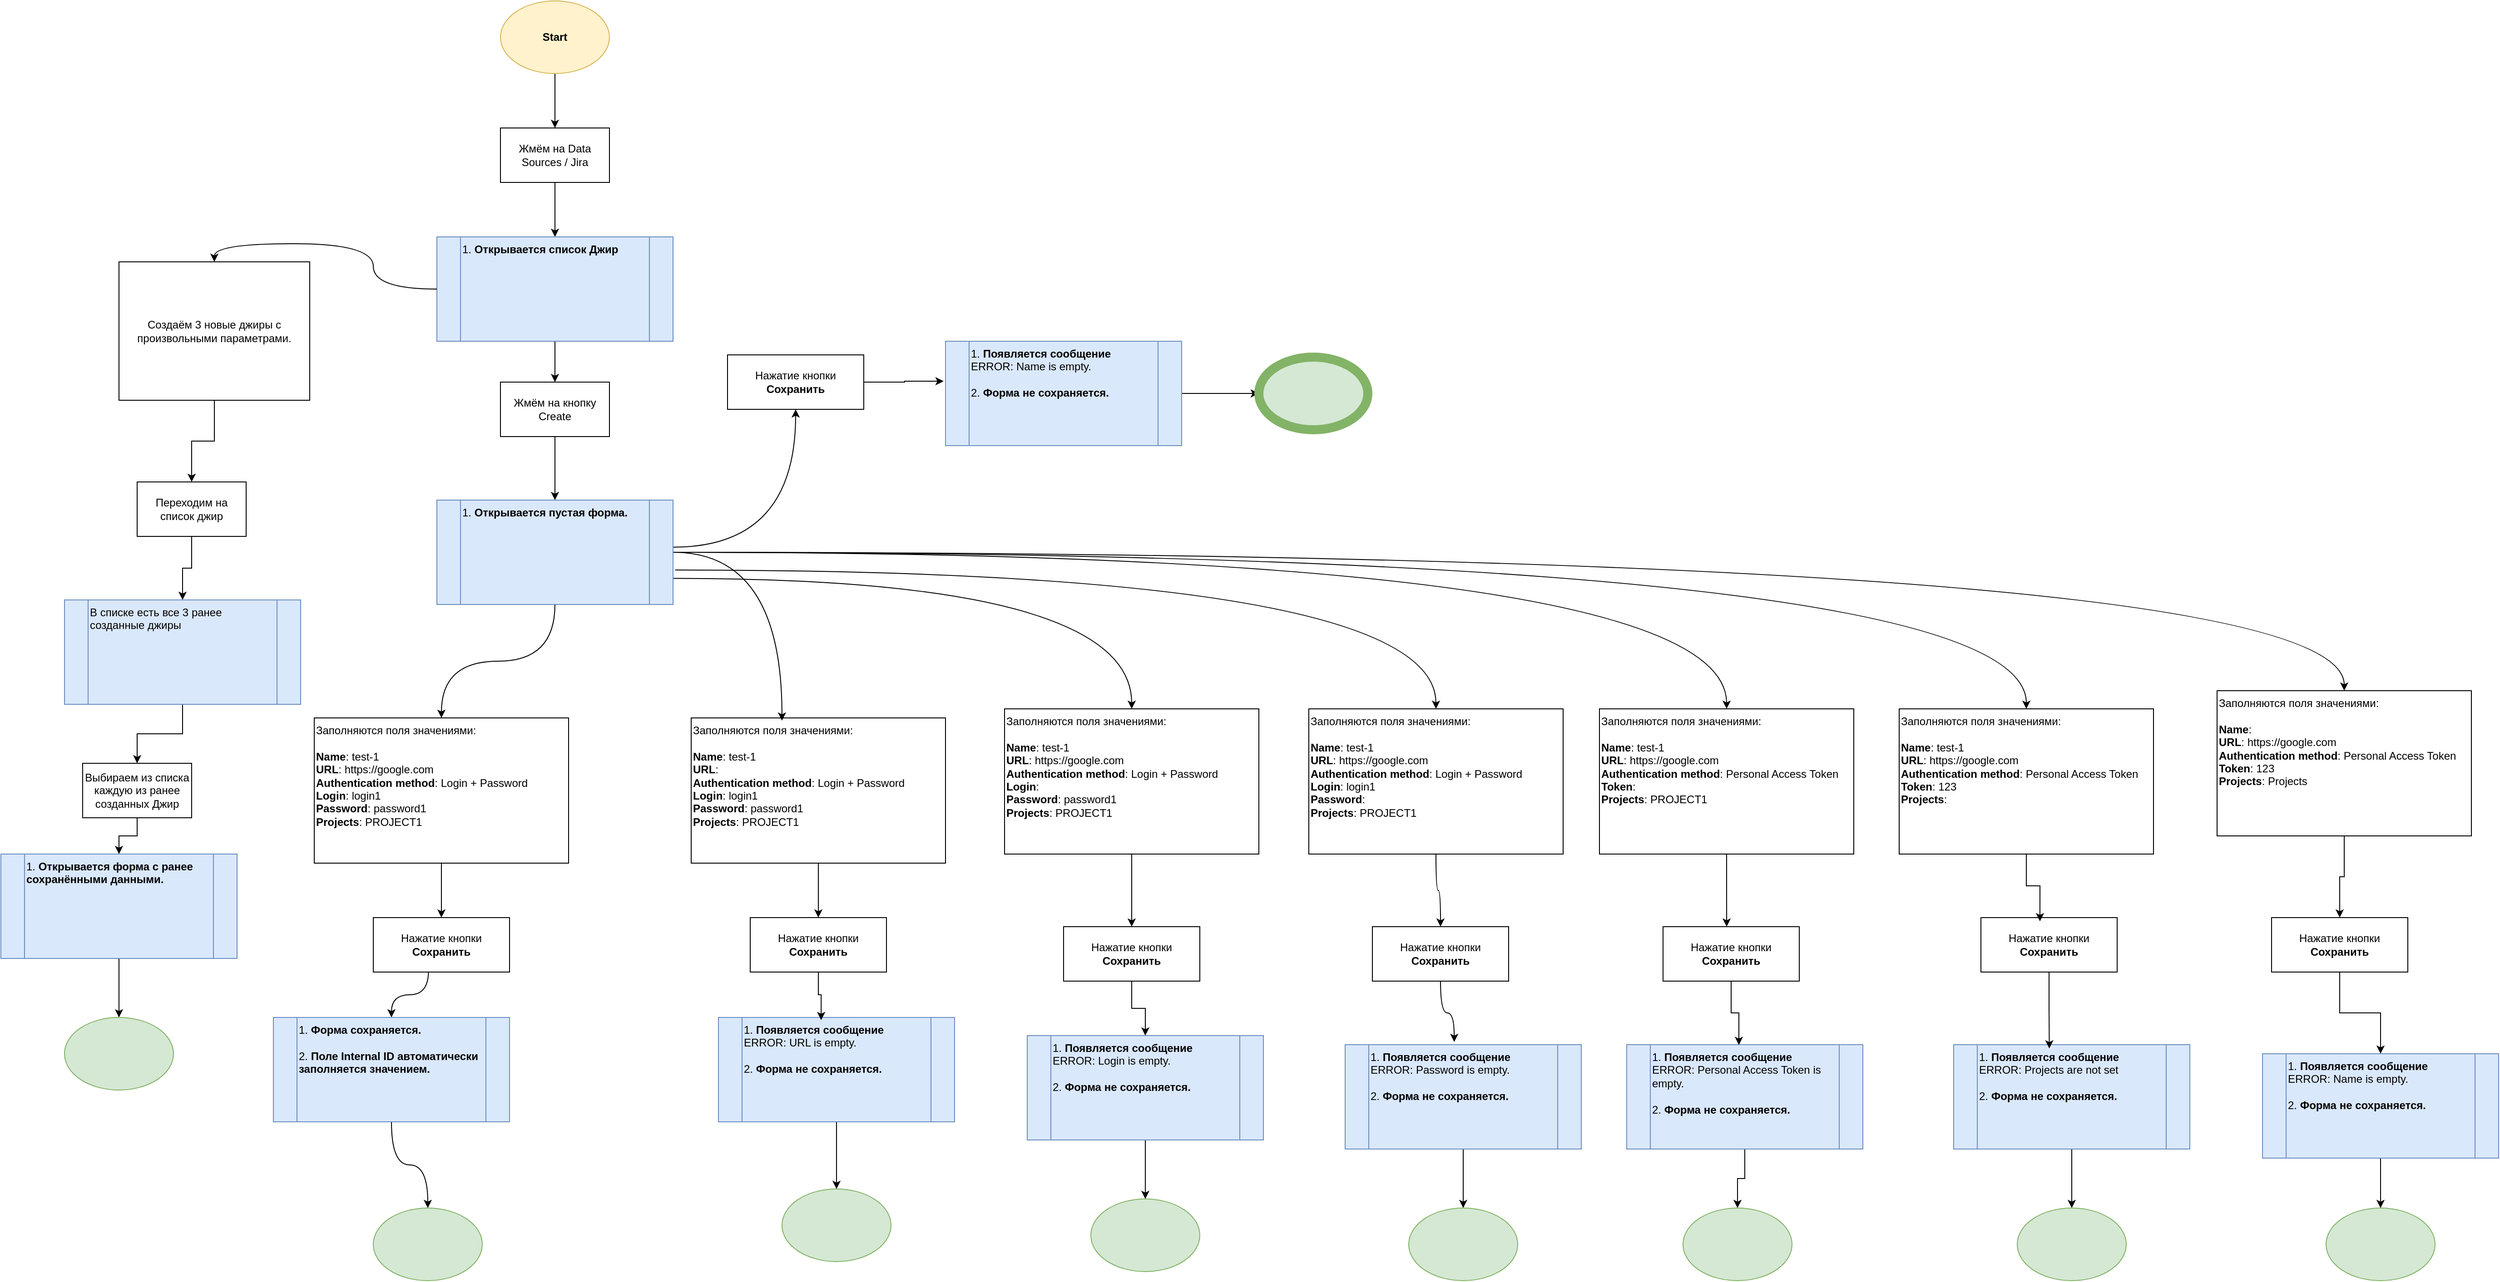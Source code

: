 <mxfile version="26.0.6">
  <diagram name="JIRA" id="Cm0MP-e87rY4Y2zoetWl">
    <mxGraphModel dx="2532" dy="2118" grid="1" gridSize="10" guides="1" tooltips="1" connect="1" arrows="1" fold="1" page="1" pageScale="1" pageWidth="827" pageHeight="1169" math="0" shadow="0">
      <root>
        <mxCell id="0" />
        <mxCell id="1" parent="0" />
        <mxCell id="2foq3zUWt_Xz09FHihWp-3" style="edgeStyle=orthogonalEdgeStyle;rounded=0;orthogonalLoop=1;jettySize=auto;html=1;exitX=0.5;exitY=1;exitDx=0;exitDy=0;entryX=0.5;entryY=0;entryDx=0;entryDy=0;curved=1;" edge="1" parent="1" source="2foq3zUWt_Xz09FHihWp-13" target="2foq3zUWt_Xz09FHihWp-74">
          <mxGeometry relative="1" as="geometry" />
        </mxCell>
        <mxCell id="2foq3zUWt_Xz09FHihWp-65" style="edgeStyle=orthogonalEdgeStyle;rounded=0;orthogonalLoop=1;jettySize=auto;html=1;entryX=0.5;entryY=0;entryDx=0;entryDy=0;curved=1;" edge="1" parent="1" source="2foq3zUWt_Xz09FHihWp-1" target="2foq3zUWt_Xz09FHihWp-64">
          <mxGeometry relative="1" as="geometry" />
        </mxCell>
        <mxCell id="2foq3zUWt_Xz09FHihWp-1" value="Жмём на Data Sources / Jira" style="rounded=0;whiteSpace=wrap;html=1;" vertex="1" parent="1">
          <mxGeometry x="100" width="120" height="60" as="geometry" />
        </mxCell>
        <mxCell id="2foq3zUWt_Xz09FHihWp-5" style="edgeStyle=orthogonalEdgeStyle;rounded=0;orthogonalLoop=1;jettySize=auto;html=1;curved=1;exitX=1;exitY=0.451;exitDx=0;exitDy=0;exitPerimeter=0;" edge="1" parent="1" source="2foq3zUWt_Xz09FHihWp-74" target="2foq3zUWt_Xz09FHihWp-4">
          <mxGeometry relative="1" as="geometry">
            <mxPoint x="235" y="460.043" as="sourcePoint" />
          </mxGeometry>
        </mxCell>
        <mxCell id="2foq3zUWt_Xz09FHihWp-18" style="edgeStyle=orthogonalEdgeStyle;rounded=0;orthogonalLoop=1;jettySize=auto;html=1;entryX=0.5;entryY=0;entryDx=0;entryDy=0;elbow=vertical;curved=1;" edge="1" parent="1" source="2foq3zUWt_Xz09FHihWp-74" target="2foq3zUWt_Xz09FHihWp-17">
          <mxGeometry relative="1" as="geometry">
            <mxPoint x="122.5" y="490" as="sourcePoint" />
          </mxGeometry>
        </mxCell>
        <mxCell id="2foq3zUWt_Xz09FHihWp-47" style="edgeStyle=orthogonalEdgeStyle;rounded=0;orthogonalLoop=1;jettySize=auto;html=1;curved=1;exitX=1;exitY=0.75;exitDx=0;exitDy=0;" edge="1" parent="1" source="2foq3zUWt_Xz09FHihWp-74" target="2foq3zUWt_Xz09FHihWp-40">
          <mxGeometry relative="1" as="geometry">
            <mxPoint x="235" y="460.043" as="sourcePoint" />
          </mxGeometry>
        </mxCell>
        <mxCell id="2foq3zUWt_Xz09FHihWp-55" style="edgeStyle=orthogonalEdgeStyle;rounded=0;orthogonalLoop=1;jettySize=auto;html=1;curved=1;exitX=1.009;exitY=0.67;exitDx=0;exitDy=0;exitPerimeter=0;" edge="1" parent="1" source="2foq3zUWt_Xz09FHihWp-74" target="2foq3zUWt_Xz09FHihWp-48">
          <mxGeometry relative="1" as="geometry">
            <mxPoint x="235" y="460.043" as="sourcePoint" />
          </mxGeometry>
        </mxCell>
        <mxCell id="2foq3zUWt_Xz09FHihWp-63" style="edgeStyle=orthogonalEdgeStyle;rounded=0;orthogonalLoop=1;jettySize=auto;html=1;entryX=0.5;entryY=0;entryDx=0;entryDy=0;curved=1;" edge="1" parent="1" source="2foq3zUWt_Xz09FHihWp-74" target="2foq3zUWt_Xz09FHihWp-56">
          <mxGeometry relative="1" as="geometry">
            <mxPoint x="235" y="460.043" as="sourcePoint" />
          </mxGeometry>
        </mxCell>
        <mxCell id="2foq3zUWt_Xz09FHihWp-7" style="edgeStyle=orthogonalEdgeStyle;rounded=0;orthogonalLoop=1;jettySize=auto;html=1;entryX=-0.008;entryY=0.383;entryDx=0;entryDy=0;entryPerimeter=0;" edge="1" parent="1" source="2foq3zUWt_Xz09FHihWp-4" target="2foq3zUWt_Xz09FHihWp-25">
          <mxGeometry relative="1" as="geometry">
            <mxPoint x="170" y="370" as="targetPoint" />
          </mxGeometry>
        </mxCell>
        <mxCell id="2foq3zUWt_Xz09FHihWp-4" value="Нажатие кнопки &lt;b&gt;Сохранить&lt;/b&gt;" style="rounded=0;whiteSpace=wrap;html=1;" vertex="1" parent="1">
          <mxGeometry x="350" y="250" width="150" height="60" as="geometry" />
        </mxCell>
        <mxCell id="2foq3zUWt_Xz09FHihWp-24" style="edgeStyle=orthogonalEdgeStyle;rounded=0;orthogonalLoop=1;jettySize=auto;html=1;exitX=1;exitY=0.5;exitDx=0;exitDy=0;" edge="1" parent="1" source="2foq3zUWt_Xz09FHihWp-25" target="2foq3zUWt_Xz09FHihWp-23">
          <mxGeometry relative="1" as="geometry" />
        </mxCell>
        <mxCell id="2foq3zUWt_Xz09FHihWp-13" value="Жмём на кнопку Create" style="whiteSpace=wrap;html=1;rounded=0;" vertex="1" parent="1">
          <mxGeometry x="100" y="280" width="120" height="60" as="geometry" />
        </mxCell>
        <mxCell id="2foq3zUWt_Xz09FHihWp-20" style="edgeStyle=orthogonalEdgeStyle;rounded=0;orthogonalLoop=1;jettySize=auto;html=1;curved=1;" edge="1" parent="1" source="2foq3zUWt_Xz09FHihWp-17" target="2foq3zUWt_Xz09FHihWp-19">
          <mxGeometry relative="1" as="geometry" />
        </mxCell>
        <mxCell id="2foq3zUWt_Xz09FHihWp-17" value="Заполняются поля значениями:&lt;div&gt;&lt;br&gt;&lt;/div&gt;&lt;div&gt;&lt;b&gt;Name&lt;/b&gt;: test-1&lt;/div&gt;&lt;div&gt;&lt;b&gt;URL&lt;/b&gt;: https://google.com&lt;/div&gt;&lt;div&gt;&lt;b&gt;Authentication method&lt;/b&gt;: Login + Password&lt;/div&gt;&lt;div&gt;&lt;b&gt;Login&lt;/b&gt;: login1&lt;br&gt;&lt;b&gt;Password&lt;/b&gt;: password1&lt;/div&gt;&lt;div&gt;&lt;b&gt;Projects&lt;/b&gt;: PROJECT1&lt;br&gt;&lt;br&gt;&lt;/div&gt;" style="rounded=0;whiteSpace=wrap;html=1;align=left;verticalAlign=top;" vertex="1" parent="1">
          <mxGeometry x="-105" y="650" width="280" height="160" as="geometry" />
        </mxCell>
        <mxCell id="2foq3zUWt_Xz09FHihWp-22" style="edgeStyle=orthogonalEdgeStyle;rounded=0;orthogonalLoop=1;jettySize=auto;html=1;entryX=0.5;entryY=0;entryDx=0;entryDy=0;exitX=0.405;exitY=0.973;exitDx=0;exitDy=0;exitPerimeter=0;curved=1;" edge="1" parent="1" source="2foq3zUWt_Xz09FHihWp-19" target="2foq3zUWt_Xz09FHihWp-26">
          <mxGeometry relative="1" as="geometry">
            <mxPoint x="160.1" y="870" as="targetPoint" />
          </mxGeometry>
        </mxCell>
        <mxCell id="2foq3zUWt_Xz09FHihWp-19" value="Нажатие кнопки &lt;b&gt;Сохранить&lt;/b&gt;" style="rounded=0;whiteSpace=wrap;html=1;" vertex="1" parent="1">
          <mxGeometry x="-40" y="870" width="150" height="60" as="geometry" />
        </mxCell>
        <mxCell id="2foq3zUWt_Xz09FHihWp-23" value="" style="ellipse;whiteSpace=wrap;html=1;fillColor=#d5e8d4;strokeColor=#82b366;strokeWidth=10;" vertex="1" parent="1">
          <mxGeometry x="935" y="252.5" width="120" height="80" as="geometry" />
        </mxCell>
        <mxCell id="2foq3zUWt_Xz09FHihWp-25" value="1. &lt;b&gt;Появляется сообщение&lt;/b&gt;&lt;br&gt;&lt;div&gt;&lt;span style=&quot;box-sizing: inherit; margin: 0px;&quot;&gt;ERROR: Name is empty.&lt;br&gt;&lt;/span&gt;&lt;/div&gt;&lt;div&gt;&lt;span style=&quot;box-sizing: inherit; margin: 0px;&quot;&gt;&lt;b&gt;&lt;br&gt;&lt;/b&gt;&lt;/span&gt;&lt;/div&gt;&lt;div&gt;2. &lt;b&gt;Форма не сохраняется.&lt;/b&gt;&lt;/div&gt;" style="shape=process;whiteSpace=wrap;html=1;backgroundOutline=1;align=left;verticalAlign=top;fillColor=#dae8fc;strokeColor=#6c8ebf;" vertex="1" parent="1">
          <mxGeometry x="590" y="235" width="260" height="115" as="geometry" />
        </mxCell>
        <mxCell id="2foq3zUWt_Xz09FHihWp-28" style="edgeStyle=orthogonalEdgeStyle;rounded=0;orthogonalLoop=1;jettySize=auto;html=1;entryX=0.5;entryY=0;entryDx=0;entryDy=0;curved=1;" edge="1" parent="1" source="2foq3zUWt_Xz09FHihWp-26" target="2foq3zUWt_Xz09FHihWp-27">
          <mxGeometry relative="1" as="geometry" />
        </mxCell>
        <mxCell id="2foq3zUWt_Xz09FHihWp-26" value="1.&amp;nbsp;&lt;span style=&quot;text-align: center;&quot;&gt;&lt;b&gt;Форма сохраняется.&lt;/b&gt;&lt;/span&gt;&lt;br style=&quot;text-align: center;&quot;&gt;&lt;div&gt;&lt;br&gt;&lt;/div&gt;&lt;div&gt;2.&amp;nbsp;&lt;span style=&quot;text-align: center; background-color: transparent; color: light-dark(rgb(0, 0, 0), rgb(255, 255, 255));&quot;&gt;&lt;b&gt;Поле Internal ID автоматически заполняется значением.&lt;/b&gt;&lt;/span&gt;&lt;/div&gt;" style="shape=process;whiteSpace=wrap;html=1;backgroundOutline=1;align=left;verticalAlign=top;fillColor=#dae8fc;strokeColor=#6c8ebf;" vertex="1" parent="1">
          <mxGeometry x="-150" y="980" width="260" height="115" as="geometry" />
        </mxCell>
        <mxCell id="2foq3zUWt_Xz09FHihWp-27" value="" style="ellipse;whiteSpace=wrap;html=1;fillColor=#d5e8d4;strokeColor=#82b366;" vertex="1" parent="1">
          <mxGeometry x="-40" y="1190" width="120" height="80" as="geometry" />
        </mxCell>
        <mxCell id="2foq3zUWt_Xz09FHihWp-35" style="edgeStyle=orthogonalEdgeStyle;rounded=0;orthogonalLoop=1;jettySize=auto;html=1;" edge="1" parent="1" source="2foq3zUWt_Xz09FHihWp-29" target="2foq3zUWt_Xz09FHihWp-34">
          <mxGeometry relative="1" as="geometry" />
        </mxCell>
        <mxCell id="2foq3zUWt_Xz09FHihWp-29" value="Заполняются поля значениями:&lt;div&gt;&lt;br&gt;&lt;/div&gt;&lt;div&gt;&lt;b&gt;Name&lt;/b&gt;: test-1&lt;/div&gt;&lt;div&gt;&lt;b&gt;URL&lt;/b&gt;:&amp;nbsp;&lt;/div&gt;&lt;div&gt;&lt;b&gt;Authentication method&lt;/b&gt;: Login + Password&lt;/div&gt;&lt;div&gt;&lt;b&gt;Login&lt;/b&gt;: login1&lt;br&gt;&lt;b&gt;Password&lt;/b&gt;: password1&lt;/div&gt;&lt;div&gt;&lt;b&gt;Projects&lt;/b&gt;: PROJECT1&lt;br&gt;&lt;br&gt;&lt;/div&gt;" style="rounded=0;whiteSpace=wrap;html=1;align=left;verticalAlign=top;" vertex="1" parent="1">
          <mxGeometry x="310" y="650" width="280" height="160" as="geometry" />
        </mxCell>
        <mxCell id="2foq3zUWt_Xz09FHihWp-30" style="edgeStyle=orthogonalEdgeStyle;rounded=0;orthogonalLoop=1;jettySize=auto;html=1;entryX=0.357;entryY=0.019;entryDx=0;entryDy=0;entryPerimeter=0;elbow=vertical;curved=1;exitX=1;exitY=0.5;exitDx=0;exitDy=0;" edge="1" parent="1" source="2foq3zUWt_Xz09FHihWp-74" target="2foq3zUWt_Xz09FHihWp-29">
          <mxGeometry relative="1" as="geometry">
            <mxPoint x="235" y="460.043" as="sourcePoint" />
          </mxGeometry>
        </mxCell>
        <mxCell id="2foq3zUWt_Xz09FHihWp-32" style="edgeStyle=orthogonalEdgeStyle;rounded=0;orthogonalLoop=1;jettySize=auto;html=1;curved=1;" edge="1" parent="1" source="2foq3zUWt_Xz09FHihWp-31" target="2foq3zUWt_Xz09FHihWp-1">
          <mxGeometry relative="1" as="geometry" />
        </mxCell>
        <mxCell id="2foq3zUWt_Xz09FHihWp-31" value="&lt;b&gt;Start&lt;/b&gt;" style="ellipse;whiteSpace=wrap;html=1;fillColor=#fff2cc;strokeColor=#d6b656;" vertex="1" parent="1">
          <mxGeometry x="100" y="-140" width="120" height="80" as="geometry" />
        </mxCell>
        <mxCell id="2foq3zUWt_Xz09FHihWp-34" value="Нажатие кнопки &lt;b&gt;Сохранить&lt;/b&gt;" style="rounded=0;whiteSpace=wrap;html=1;" vertex="1" parent="1">
          <mxGeometry x="375" y="870" width="150" height="60" as="geometry" />
        </mxCell>
        <mxCell id="2foq3zUWt_Xz09FHihWp-39" style="edgeStyle=orthogonalEdgeStyle;rounded=0;orthogonalLoop=1;jettySize=auto;html=1;" edge="1" parent="1" source="2foq3zUWt_Xz09FHihWp-36" target="2foq3zUWt_Xz09FHihWp-38">
          <mxGeometry relative="1" as="geometry" />
        </mxCell>
        <mxCell id="2foq3zUWt_Xz09FHihWp-36" value="1. &lt;b&gt;Появляется сообщение&lt;/b&gt;&lt;br&gt;&lt;div&gt;&lt;span style=&quot;box-sizing: inherit; margin: 0px;&quot;&gt;ERROR: URL is empty.&lt;br&gt;&lt;/span&gt;&lt;/div&gt;&lt;div&gt;&lt;span style=&quot;box-sizing: inherit; margin: 0px;&quot;&gt;&lt;b&gt;&lt;br&gt;&lt;/b&gt;&lt;/span&gt;&lt;/div&gt;&lt;div&gt;2. &lt;b&gt;Форма не сохраняется.&lt;/b&gt;&lt;/div&gt;" style="shape=process;whiteSpace=wrap;html=1;backgroundOutline=1;align=left;verticalAlign=top;fillColor=#dae8fc;strokeColor=#6c8ebf;" vertex="1" parent="1">
          <mxGeometry x="340" y="980" width="260" height="115" as="geometry" />
        </mxCell>
        <mxCell id="2foq3zUWt_Xz09FHihWp-37" style="edgeStyle=orthogonalEdgeStyle;rounded=0;orthogonalLoop=1;jettySize=auto;html=1;entryX=0.435;entryY=0.026;entryDx=0;entryDy=0;entryPerimeter=0;" edge="1" parent="1" source="2foq3zUWt_Xz09FHihWp-34" target="2foq3zUWt_Xz09FHihWp-36">
          <mxGeometry relative="1" as="geometry" />
        </mxCell>
        <mxCell id="2foq3zUWt_Xz09FHihWp-38" value="" style="ellipse;whiteSpace=wrap;html=1;fillColor=#d5e8d4;strokeColor=#82b366;" vertex="1" parent="1">
          <mxGeometry x="410" y="1169" width="120" height="80" as="geometry" />
        </mxCell>
        <mxCell id="2foq3zUWt_Xz09FHihWp-42" style="edgeStyle=orthogonalEdgeStyle;rounded=0;orthogonalLoop=1;jettySize=auto;html=1;entryX=0.5;entryY=0;entryDx=0;entryDy=0;" edge="1" parent="1" source="2foq3zUWt_Xz09FHihWp-40" target="2foq3zUWt_Xz09FHihWp-41">
          <mxGeometry relative="1" as="geometry" />
        </mxCell>
        <mxCell id="2foq3zUWt_Xz09FHihWp-40" value="Заполняются поля значениями:&lt;div&gt;&lt;br&gt;&lt;/div&gt;&lt;div&gt;&lt;b&gt;Name&lt;/b&gt;: test-1&lt;/div&gt;&lt;div&gt;&lt;b&gt;URL&lt;/b&gt;: https://google.com&lt;/div&gt;&lt;div&gt;&lt;b&gt;Authentication method&lt;/b&gt;: Login + Password&lt;/div&gt;&lt;div&gt;&lt;b&gt;Login&lt;/b&gt;:&amp;nbsp;&lt;br&gt;&lt;b&gt;Password&lt;/b&gt;: password1&lt;/div&gt;&lt;div&gt;&lt;b&gt;Projects&lt;/b&gt;: PROJECT1&lt;br&gt;&lt;br&gt;&lt;/div&gt;" style="rounded=0;whiteSpace=wrap;html=1;align=left;verticalAlign=top;" vertex="1" parent="1">
          <mxGeometry x="655" y="640" width="280" height="160" as="geometry" />
        </mxCell>
        <mxCell id="2foq3zUWt_Xz09FHihWp-44" style="edgeStyle=orthogonalEdgeStyle;rounded=0;orthogonalLoop=1;jettySize=auto;html=1;" edge="1" parent="1" source="2foq3zUWt_Xz09FHihWp-41" target="2foq3zUWt_Xz09FHihWp-43">
          <mxGeometry relative="1" as="geometry" />
        </mxCell>
        <mxCell id="2foq3zUWt_Xz09FHihWp-41" value="Нажатие кнопки &lt;b&gt;Сохранить&lt;/b&gt;" style="rounded=0;whiteSpace=wrap;html=1;" vertex="1" parent="1">
          <mxGeometry x="720" y="880" width="150" height="60" as="geometry" />
        </mxCell>
        <mxCell id="2foq3zUWt_Xz09FHihWp-46" style="edgeStyle=orthogonalEdgeStyle;rounded=0;orthogonalLoop=1;jettySize=auto;html=1;" edge="1" parent="1" source="2foq3zUWt_Xz09FHihWp-43" target="2foq3zUWt_Xz09FHihWp-45">
          <mxGeometry relative="1" as="geometry" />
        </mxCell>
        <mxCell id="2foq3zUWt_Xz09FHihWp-43" value="1. &lt;b&gt;Появляется сообщение&lt;/b&gt;&lt;br&gt;&lt;div&gt;&lt;span style=&quot;box-sizing: inherit; margin: 0px;&quot;&gt;ERROR: Login is empty.&lt;br&gt;&lt;/span&gt;&lt;/div&gt;&lt;div&gt;&lt;span style=&quot;box-sizing: inherit; margin: 0px;&quot;&gt;&lt;b&gt;&lt;br&gt;&lt;/b&gt;&lt;/span&gt;&lt;/div&gt;&lt;div&gt;2. &lt;b&gt;Форма не сохраняется.&lt;/b&gt;&lt;/div&gt;" style="shape=process;whiteSpace=wrap;html=1;backgroundOutline=1;align=left;verticalAlign=top;fillColor=#dae8fc;strokeColor=#6c8ebf;" vertex="1" parent="1">
          <mxGeometry x="680" y="1000" width="260" height="115" as="geometry" />
        </mxCell>
        <mxCell id="2foq3zUWt_Xz09FHihWp-45" value="" style="ellipse;whiteSpace=wrap;html=1;fillColor=#d5e8d4;strokeColor=#82b366;" vertex="1" parent="1">
          <mxGeometry x="750" y="1180" width="120" height="80" as="geometry" />
        </mxCell>
        <mxCell id="2foq3zUWt_Xz09FHihWp-50" style="edgeStyle=orthogonalEdgeStyle;rounded=0;orthogonalLoop=1;jettySize=auto;html=1;entryX=0.5;entryY=0;entryDx=0;entryDy=0;curved=1;" edge="1" parent="1" source="2foq3zUWt_Xz09FHihWp-48" target="2foq3zUWt_Xz09FHihWp-49">
          <mxGeometry relative="1" as="geometry" />
        </mxCell>
        <mxCell id="2foq3zUWt_Xz09FHihWp-48" value="Заполняются поля значениями:&lt;div&gt;&lt;br&gt;&lt;/div&gt;&lt;div&gt;&lt;b&gt;Name&lt;/b&gt;: test-1&lt;/div&gt;&lt;div&gt;&lt;b&gt;URL&lt;/b&gt;: https://google.com&lt;/div&gt;&lt;div&gt;&lt;b&gt;Authentication method&lt;/b&gt;: Login + Password&lt;/div&gt;&lt;div&gt;&lt;b&gt;Login&lt;/b&gt;: login1&lt;br&gt;&lt;b&gt;Password&lt;/b&gt;:&amp;nbsp;&lt;/div&gt;&lt;div&gt;&lt;b&gt;Projects&lt;/b&gt;: PROJECT1&lt;br&gt;&lt;br&gt;&lt;/div&gt;" style="rounded=0;whiteSpace=wrap;html=1;align=left;verticalAlign=top;" vertex="1" parent="1">
          <mxGeometry x="990" y="640" width="280" height="160" as="geometry" />
        </mxCell>
        <mxCell id="2foq3zUWt_Xz09FHihWp-49" value="Нажатие кнопки &lt;b&gt;Сохранить&lt;/b&gt;" style="rounded=0;whiteSpace=wrap;html=1;" vertex="1" parent="1">
          <mxGeometry x="1060" y="880" width="150" height="60" as="geometry" />
        </mxCell>
        <mxCell id="2foq3zUWt_Xz09FHihWp-54" style="edgeStyle=orthogonalEdgeStyle;rounded=0;orthogonalLoop=1;jettySize=auto;html=1;" edge="1" parent="1" source="2foq3zUWt_Xz09FHihWp-51" target="2foq3zUWt_Xz09FHihWp-53">
          <mxGeometry relative="1" as="geometry" />
        </mxCell>
        <mxCell id="2foq3zUWt_Xz09FHihWp-51" value="1. &lt;b&gt;Появляется сообщение&lt;/b&gt;&lt;br&gt;&lt;div&gt;&lt;span style=&quot;box-sizing: inherit; margin: 0px;&quot;&gt;ERROR: Password is empty.&lt;br&gt;&lt;/span&gt;&lt;/div&gt;&lt;div&gt;&lt;span style=&quot;box-sizing: inherit; margin: 0px;&quot;&gt;&lt;b&gt;&lt;br&gt;&lt;/b&gt;&lt;/span&gt;&lt;/div&gt;&lt;div&gt;2. &lt;b&gt;Форма не сохраняется.&lt;/b&gt;&lt;/div&gt;" style="shape=process;whiteSpace=wrap;html=1;backgroundOutline=1;align=left;verticalAlign=top;fillColor=#dae8fc;strokeColor=#6c8ebf;" vertex="1" parent="1">
          <mxGeometry x="1030" y="1010" width="260" height="115" as="geometry" />
        </mxCell>
        <mxCell id="2foq3zUWt_Xz09FHihWp-52" style="edgeStyle=orthogonalEdgeStyle;rounded=0;orthogonalLoop=1;jettySize=auto;html=1;entryX=0.462;entryY=-0.026;entryDx=0;entryDy=0;entryPerimeter=0;curved=1;" edge="1" parent="1" source="2foq3zUWt_Xz09FHihWp-49" target="2foq3zUWt_Xz09FHihWp-51">
          <mxGeometry relative="1" as="geometry" />
        </mxCell>
        <mxCell id="2foq3zUWt_Xz09FHihWp-53" value="" style="ellipse;whiteSpace=wrap;html=1;fillColor=#d5e8d4;strokeColor=#82b366;" vertex="1" parent="1">
          <mxGeometry x="1100" y="1190" width="120" height="80" as="geometry" />
        </mxCell>
        <mxCell id="2foq3zUWt_Xz09FHihWp-56" value="Заполняются поля значениями:&lt;div&gt;&lt;br&gt;&lt;/div&gt;&lt;div&gt;&lt;b&gt;Name&lt;/b&gt;: test-1&lt;/div&gt;&lt;div&gt;&lt;b&gt;URL&lt;/b&gt;: https://google.com&lt;/div&gt;&lt;div&gt;&lt;b&gt;Authentication method&lt;/b&gt;: Personal Access Token&lt;/div&gt;&lt;div&gt;&lt;b&gt;Token&lt;/b&gt;:&amp;nbsp;&lt;br&gt;&lt;/div&gt;&lt;div&gt;&lt;b&gt;Projects&lt;/b&gt;: PROJECT1&lt;/div&gt;" style="rounded=0;whiteSpace=wrap;html=1;align=left;verticalAlign=top;" vertex="1" parent="1">
          <mxGeometry x="1310" y="640" width="280" height="160" as="geometry" />
        </mxCell>
        <mxCell id="2foq3zUWt_Xz09FHihWp-57" value="Нажатие кнопки &lt;b&gt;Сохранить&lt;/b&gt;" style="rounded=0;whiteSpace=wrap;html=1;" vertex="1" parent="1">
          <mxGeometry x="1380" y="880" width="150" height="60" as="geometry" />
        </mxCell>
        <mxCell id="2foq3zUWt_Xz09FHihWp-58" style="edgeStyle=orthogonalEdgeStyle;rounded=0;orthogonalLoop=1;jettySize=auto;html=1;entryX=0.467;entryY=0;entryDx=0;entryDy=0;entryPerimeter=0;" edge="1" parent="1" source="2foq3zUWt_Xz09FHihWp-56" target="2foq3zUWt_Xz09FHihWp-57">
          <mxGeometry relative="1" as="geometry" />
        </mxCell>
        <mxCell id="2foq3zUWt_Xz09FHihWp-62" style="edgeStyle=orthogonalEdgeStyle;rounded=0;orthogonalLoop=1;jettySize=auto;html=1;" edge="1" parent="1" source="2foq3zUWt_Xz09FHihWp-59" target="2foq3zUWt_Xz09FHihWp-61">
          <mxGeometry relative="1" as="geometry" />
        </mxCell>
        <mxCell id="2foq3zUWt_Xz09FHihWp-59" value="1. &lt;b&gt;Появляется сообщение&lt;/b&gt;&lt;br&gt;&lt;div&gt;&lt;span style=&quot;box-sizing: inherit; margin: 0px;&quot;&gt;ERROR: Personal Access Token is empty.&lt;br&gt;&lt;/span&gt;&lt;/div&gt;&lt;div&gt;&lt;span style=&quot;box-sizing: inherit; margin: 0px;&quot;&gt;&lt;b&gt;&lt;br&gt;&lt;/b&gt;&lt;/span&gt;&lt;/div&gt;&lt;div&gt;2. &lt;b&gt;Форма не сохраняется.&lt;/b&gt;&lt;/div&gt;" style="shape=process;whiteSpace=wrap;html=1;backgroundOutline=1;align=left;verticalAlign=top;fillColor=#dae8fc;strokeColor=#6c8ebf;" vertex="1" parent="1">
          <mxGeometry x="1340" y="1010" width="260" height="115" as="geometry" />
        </mxCell>
        <mxCell id="2foq3zUWt_Xz09FHihWp-60" style="edgeStyle=orthogonalEdgeStyle;rounded=0;orthogonalLoop=1;jettySize=auto;html=1;entryX=0.475;entryY=0.003;entryDx=0;entryDy=0;entryPerimeter=0;" edge="1" parent="1" source="2foq3zUWt_Xz09FHihWp-57" target="2foq3zUWt_Xz09FHihWp-59">
          <mxGeometry relative="1" as="geometry" />
        </mxCell>
        <mxCell id="2foq3zUWt_Xz09FHihWp-61" value="" style="ellipse;whiteSpace=wrap;html=1;fillColor=#d5e8d4;strokeColor=#82b366;" vertex="1" parent="1">
          <mxGeometry x="1402" y="1190" width="120" height="80" as="geometry" />
        </mxCell>
        <mxCell id="2foq3zUWt_Xz09FHihWp-66" style="edgeStyle=orthogonalEdgeStyle;rounded=0;orthogonalLoop=1;jettySize=auto;html=1;entryX=0.5;entryY=0;entryDx=0;entryDy=0;curved=1;" edge="1" parent="1" source="2foq3zUWt_Xz09FHihWp-64" target="2foq3zUWt_Xz09FHihWp-13">
          <mxGeometry relative="1" as="geometry" />
        </mxCell>
        <mxCell id="2foq3zUWt_Xz09FHihWp-64" value="1. &lt;b&gt;Открывается список Джир&lt;/b&gt;" style="shape=process;whiteSpace=wrap;html=1;backgroundOutline=1;align=left;verticalAlign=top;fillColor=#dae8fc;strokeColor=#6c8ebf;" vertex="1" parent="1">
          <mxGeometry x="30" y="120" width="260" height="115" as="geometry" />
        </mxCell>
        <mxCell id="2foq3zUWt_Xz09FHihWp-79" style="edgeStyle=orthogonalEdgeStyle;rounded=0;orthogonalLoop=1;jettySize=auto;html=1;curved=1;" edge="1" parent="1" source="2foq3zUWt_Xz09FHihWp-74" target="2foq3zUWt_Xz09FHihWp-78">
          <mxGeometry relative="1" as="geometry" />
        </mxCell>
        <mxCell id="2foq3zUWt_Xz09FHihWp-99" style="edgeStyle=orthogonalEdgeStyle;rounded=0;orthogonalLoop=1;jettySize=auto;html=1;curved=1;" edge="1" parent="1" source="2foq3zUWt_Xz09FHihWp-74" target="2foq3zUWt_Xz09FHihWp-98">
          <mxGeometry relative="1" as="geometry" />
        </mxCell>
        <mxCell id="2foq3zUWt_Xz09FHihWp-74" value="1. &lt;b&gt;Открывается пустая форма.&lt;/b&gt;" style="shape=process;whiteSpace=wrap;html=1;backgroundOutline=1;align=left;verticalAlign=top;fillColor=#dae8fc;strokeColor=#6c8ebf;" vertex="1" parent="1">
          <mxGeometry x="30" y="410" width="260" height="115" as="geometry" />
        </mxCell>
        <mxCell id="2foq3zUWt_Xz09FHihWp-78" value="Заполняются поля значениями:&lt;div&gt;&lt;br&gt;&lt;/div&gt;&lt;div&gt;&lt;b&gt;Name&lt;/b&gt;: test-1&lt;/div&gt;&lt;div&gt;&lt;b&gt;URL&lt;/b&gt;: https://google.com&lt;/div&gt;&lt;div&gt;&lt;b&gt;Authentication method&lt;/b&gt;: Personal Access Token&lt;/div&gt;&lt;div&gt;&lt;b&gt;Token&lt;/b&gt;: 123&lt;/div&gt;&lt;div&gt;&lt;b style=&quot;background-color: transparent; color: light-dark(rgb(0, 0, 0), rgb(255, 255, 255));&quot;&gt;Projects&lt;/b&gt;&lt;span style=&quot;background-color: transparent; color: light-dark(rgb(0, 0, 0), rgb(255, 255, 255));&quot;&gt;:&amp;nbsp;&lt;/span&gt;&lt;/div&gt;" style="rounded=0;whiteSpace=wrap;html=1;align=left;verticalAlign=top;" vertex="1" parent="1">
          <mxGeometry x="1640" y="640" width="280" height="160" as="geometry" />
        </mxCell>
        <mxCell id="2foq3zUWt_Xz09FHihWp-81" value="" style="edgeStyle=orthogonalEdgeStyle;rounded=0;orthogonalLoop=1;jettySize=auto;html=1;entryX=0.5;entryY=0;entryDx=0;entryDy=0;curved=1;" edge="1" parent="1" source="2foq3zUWt_Xz09FHihWp-64" target="2foq3zUWt_Xz09FHihWp-80">
          <mxGeometry relative="1" as="geometry">
            <mxPoint x="30" y="178" as="sourcePoint" />
            <mxPoint x="-270" y="235" as="targetPoint" />
          </mxGeometry>
        </mxCell>
        <mxCell id="2foq3zUWt_Xz09FHihWp-83" style="edgeStyle=orthogonalEdgeStyle;rounded=0;orthogonalLoop=1;jettySize=auto;html=1;" edge="1" parent="1" source="2foq3zUWt_Xz09FHihWp-80" target="2foq3zUWt_Xz09FHihWp-82">
          <mxGeometry relative="1" as="geometry" />
        </mxCell>
        <mxCell id="2foq3zUWt_Xz09FHihWp-80" value="Создаём 3 новые джиры с произвольными параметрами." style="whiteSpace=wrap;html=1;rounded=0;" vertex="1" parent="1">
          <mxGeometry x="-320" y="147.5" width="210" height="152.5" as="geometry" />
        </mxCell>
        <mxCell id="2foq3zUWt_Xz09FHihWp-85" style="edgeStyle=orthogonalEdgeStyle;rounded=0;orthogonalLoop=1;jettySize=auto;html=1;" edge="1" parent="1" source="2foq3zUWt_Xz09FHihWp-82" target="2foq3zUWt_Xz09FHihWp-84">
          <mxGeometry relative="1" as="geometry" />
        </mxCell>
        <mxCell id="2foq3zUWt_Xz09FHihWp-82" value="Переходим на список джир" style="whiteSpace=wrap;html=1;rounded=0;" vertex="1" parent="1">
          <mxGeometry x="-300" y="390" width="120" height="60" as="geometry" />
        </mxCell>
        <mxCell id="2foq3zUWt_Xz09FHihWp-93" style="edgeStyle=orthogonalEdgeStyle;rounded=0;orthogonalLoop=1;jettySize=auto;html=1;entryX=0.5;entryY=0;entryDx=0;entryDy=0;" edge="1" parent="1" source="2foq3zUWt_Xz09FHihWp-84" target="2foq3zUWt_Xz09FHihWp-92">
          <mxGeometry relative="1" as="geometry" />
        </mxCell>
        <mxCell id="2foq3zUWt_Xz09FHihWp-84" value="В списке есть все 3 ранее созданные джиры" style="shape=process;whiteSpace=wrap;html=1;backgroundOutline=1;align=left;verticalAlign=top;fillColor=#dae8fc;strokeColor=#6c8ebf;" vertex="1" parent="1">
          <mxGeometry x="-380" y="520" width="260" height="115" as="geometry" />
        </mxCell>
        <mxCell id="2foq3zUWt_Xz09FHihWp-91" style="edgeStyle=orthogonalEdgeStyle;rounded=0;orthogonalLoop=1;jettySize=auto;html=1;entryX=0.5;entryY=0;entryDx=0;entryDy=0;" edge="1" parent="1" source="2foq3zUWt_Xz09FHihWp-86" target="2foq3zUWt_Xz09FHihWp-90">
          <mxGeometry relative="1" as="geometry" />
        </mxCell>
        <mxCell id="2foq3zUWt_Xz09FHihWp-86" value="1. &lt;b&gt;Появляется сообщение&lt;/b&gt;&lt;br&gt;&lt;div&gt;&lt;span style=&quot;box-sizing: inherit; margin: 0px;&quot;&gt;ERROR: Projects are not set&lt;br&gt;&lt;/span&gt;&lt;/div&gt;&lt;div&gt;&lt;span style=&quot;box-sizing: inherit; margin: 0px;&quot;&gt;&lt;b&gt;&lt;br&gt;&lt;/b&gt;&lt;/span&gt;&lt;/div&gt;&lt;div&gt;2. &lt;b&gt;Форма не сохраняется.&lt;/b&gt;&lt;/div&gt;" style="shape=process;whiteSpace=wrap;html=1;backgroundOutline=1;align=left;verticalAlign=top;fillColor=#dae8fc;strokeColor=#6c8ebf;" vertex="1" parent="1">
          <mxGeometry x="1700" y="1010" width="260" height="115" as="geometry" />
        </mxCell>
        <mxCell id="2foq3zUWt_Xz09FHihWp-87" value="Нажатие кнопки &lt;b&gt;Сохранить&lt;/b&gt;" style="rounded=0;whiteSpace=wrap;html=1;" vertex="1" parent="1">
          <mxGeometry x="1730" y="870" width="150" height="60" as="geometry" />
        </mxCell>
        <mxCell id="2foq3zUWt_Xz09FHihWp-88" style="edgeStyle=orthogonalEdgeStyle;rounded=0;orthogonalLoop=1;jettySize=auto;html=1;entryX=0.433;entryY=0.068;entryDx=0;entryDy=0;entryPerimeter=0;" edge="1" parent="1" source="2foq3zUWt_Xz09FHihWp-78" target="2foq3zUWt_Xz09FHihWp-87">
          <mxGeometry relative="1" as="geometry" />
        </mxCell>
        <mxCell id="2foq3zUWt_Xz09FHihWp-89" style="edgeStyle=orthogonalEdgeStyle;rounded=0;orthogonalLoop=1;jettySize=auto;html=1;entryX=0.405;entryY=0.036;entryDx=0;entryDy=0;entryPerimeter=0;" edge="1" parent="1" source="2foq3zUWt_Xz09FHihWp-87" target="2foq3zUWt_Xz09FHihWp-86">
          <mxGeometry relative="1" as="geometry" />
        </mxCell>
        <mxCell id="2foq3zUWt_Xz09FHihWp-90" value="" style="ellipse;whiteSpace=wrap;html=1;fillColor=#d5e8d4;strokeColor=#82b366;" vertex="1" parent="1">
          <mxGeometry x="1770" y="1190" width="120" height="80" as="geometry" />
        </mxCell>
        <mxCell id="2foq3zUWt_Xz09FHihWp-95" style="edgeStyle=orthogonalEdgeStyle;rounded=0;orthogonalLoop=1;jettySize=auto;html=1;entryX=0.5;entryY=0;entryDx=0;entryDy=0;" edge="1" parent="1" source="2foq3zUWt_Xz09FHihWp-92" target="2foq3zUWt_Xz09FHihWp-94">
          <mxGeometry relative="1" as="geometry" />
        </mxCell>
        <mxCell id="2foq3zUWt_Xz09FHihWp-92" value="Выбираем из списка каждую из ранее созданных Джир" style="whiteSpace=wrap;html=1;rounded=0;" vertex="1" parent="1">
          <mxGeometry x="-360" y="700" width="120" height="60" as="geometry" />
        </mxCell>
        <mxCell id="2foq3zUWt_Xz09FHihWp-97" style="edgeStyle=orthogonalEdgeStyle;rounded=0;orthogonalLoop=1;jettySize=auto;html=1;entryX=0.5;entryY=0;entryDx=0;entryDy=0;" edge="1" parent="1" source="2foq3zUWt_Xz09FHihWp-94" target="2foq3zUWt_Xz09FHihWp-96">
          <mxGeometry relative="1" as="geometry" />
        </mxCell>
        <mxCell id="2foq3zUWt_Xz09FHihWp-94" value="1. &lt;b&gt;Открывается форма с ранее сохранёнными данными.&lt;/b&gt;" style="shape=process;whiteSpace=wrap;html=1;backgroundOutline=1;align=left;verticalAlign=top;fillColor=#dae8fc;strokeColor=#6c8ebf;" vertex="1" parent="1">
          <mxGeometry x="-450" y="800" width="260" height="115" as="geometry" />
        </mxCell>
        <mxCell id="2foq3zUWt_Xz09FHihWp-96" value="" style="ellipse;whiteSpace=wrap;html=1;fillColor=#d5e8d4;strokeColor=#82b366;" vertex="1" parent="1">
          <mxGeometry x="-380" y="980" width="120" height="80" as="geometry" />
        </mxCell>
        <mxCell id="2foq3zUWt_Xz09FHihWp-102" style="edgeStyle=orthogonalEdgeStyle;rounded=0;orthogonalLoop=1;jettySize=auto;html=1;entryX=0.5;entryY=0;entryDx=0;entryDy=0;" edge="1" parent="1" source="2foq3zUWt_Xz09FHihWp-98" target="2foq3zUWt_Xz09FHihWp-100">
          <mxGeometry relative="1" as="geometry" />
        </mxCell>
        <mxCell id="2foq3zUWt_Xz09FHihWp-98" value="Заполняются поля значениями:&lt;div&gt;&lt;br&gt;&lt;/div&gt;&lt;div&gt;&lt;b&gt;Name&lt;/b&gt;:&lt;/div&gt;&lt;div&gt;&lt;b&gt;URL&lt;/b&gt;: https://google.com&lt;/div&gt;&lt;div&gt;&lt;b&gt;Authentication method&lt;/b&gt;: Personal Access Token&lt;/div&gt;&lt;div&gt;&lt;b&gt;Token&lt;/b&gt;: 123&lt;/div&gt;&lt;div&gt;&lt;b style=&quot;background-color: transparent; color: light-dark(rgb(0, 0, 0), rgb(255, 255, 255));&quot;&gt;Projects&lt;/b&gt;&lt;span style=&quot;background-color: transparent; color: light-dark(rgb(0, 0, 0), rgb(255, 255, 255));&quot;&gt;: Projects&lt;/span&gt;&lt;/div&gt;" style="rounded=0;whiteSpace=wrap;html=1;align=left;verticalAlign=top;" vertex="1" parent="1">
          <mxGeometry x="1990" y="620" width="280" height="160" as="geometry" />
        </mxCell>
        <mxCell id="2foq3zUWt_Xz09FHihWp-104" style="edgeStyle=orthogonalEdgeStyle;rounded=0;orthogonalLoop=1;jettySize=auto;html=1;" edge="1" parent="1" source="2foq3zUWt_Xz09FHihWp-100" target="2foq3zUWt_Xz09FHihWp-103">
          <mxGeometry relative="1" as="geometry" />
        </mxCell>
        <mxCell id="2foq3zUWt_Xz09FHihWp-100" value="Нажатие кнопки &lt;b&gt;Сохранить&lt;/b&gt;" style="rounded=0;whiteSpace=wrap;html=1;" vertex="1" parent="1">
          <mxGeometry x="2050" y="870" width="150" height="60" as="geometry" />
        </mxCell>
        <mxCell id="2foq3zUWt_Xz09FHihWp-106" style="edgeStyle=orthogonalEdgeStyle;rounded=0;orthogonalLoop=1;jettySize=auto;html=1;" edge="1" parent="1" source="2foq3zUWt_Xz09FHihWp-103" target="2foq3zUWt_Xz09FHihWp-105">
          <mxGeometry relative="1" as="geometry">
            <mxPoint x="2180" y="1170" as="targetPoint" />
          </mxGeometry>
        </mxCell>
        <mxCell id="2foq3zUWt_Xz09FHihWp-103" value="1. &lt;b&gt;Появляется сообщение&lt;/b&gt;&lt;br&gt;&lt;div&gt;&lt;span style=&quot;box-sizing: inherit; margin: 0px;&quot;&gt;ERROR: Name is empty.&lt;br&gt;&lt;/span&gt;&lt;/div&gt;&lt;div&gt;&lt;span style=&quot;box-sizing: inherit; margin: 0px;&quot;&gt;&lt;b&gt;&lt;br&gt;&lt;/b&gt;&lt;/span&gt;&lt;/div&gt;&lt;div&gt;2. &lt;b&gt;Форма не сохраняется.&lt;/b&gt;&lt;/div&gt;" style="shape=process;whiteSpace=wrap;html=1;backgroundOutline=1;align=left;verticalAlign=top;fillColor=#dae8fc;strokeColor=#6c8ebf;" vertex="1" parent="1">
          <mxGeometry x="2040" y="1020" width="260" height="115" as="geometry" />
        </mxCell>
        <mxCell id="2foq3zUWt_Xz09FHihWp-105" value="" style="ellipse;whiteSpace=wrap;html=1;fillColor=#d5e8d4;strokeColor=#82b366;" vertex="1" parent="1">
          <mxGeometry x="2110" y="1190" width="120" height="80" as="geometry" />
        </mxCell>
      </root>
    </mxGraphModel>
  </diagram>
</mxfile>
